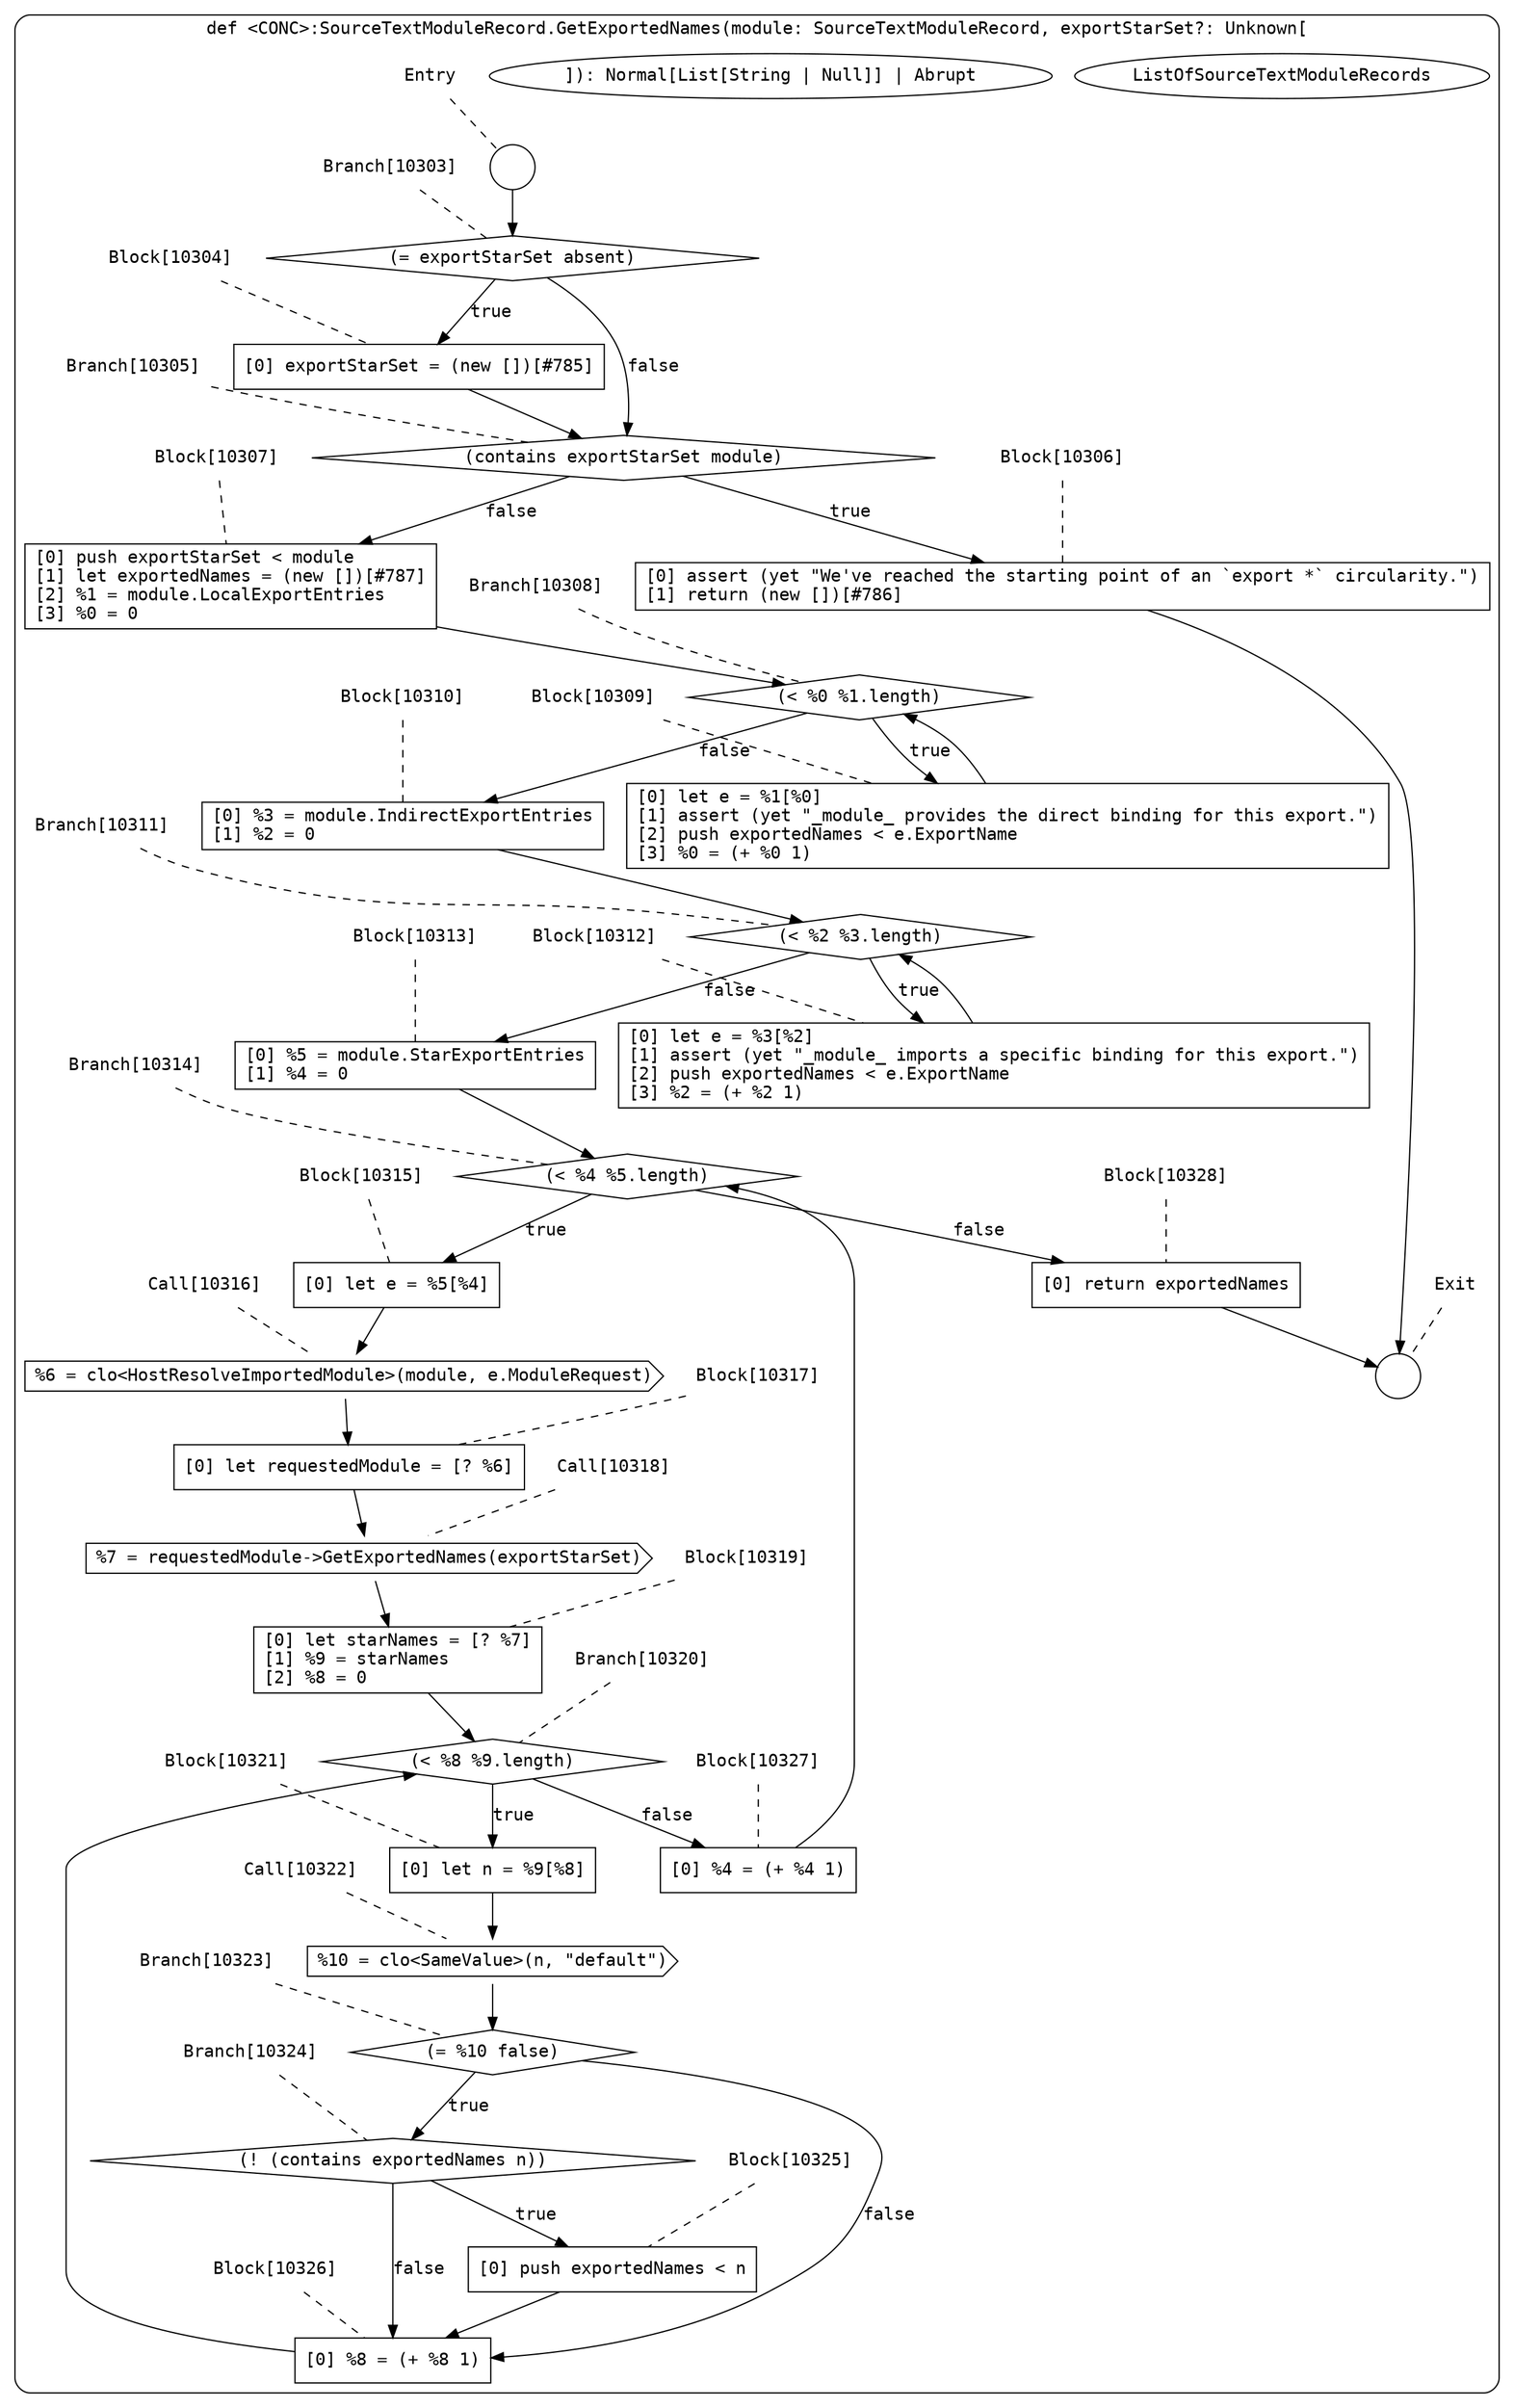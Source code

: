 digraph {
  graph [fontname = "Consolas"]
  node [fontname = "Consolas"]
  edge [fontname = "Consolas"]
  subgraph cluster1896 {
    label = "def <CONC>:SourceTextModuleRecord.GetExportedNames(module: SourceTextModuleRecord, exportStarSet?: Unknown["ListOfSourceTextModuleRecords"]): Normal[List[String | Null]] | Abrupt"
    style = rounded
    cluster1896_entry_name [shape=none, label=<<font color="black">Entry</font>>]
    cluster1896_entry_name -> cluster1896_entry [arrowhead=none, color="black", style=dashed]
    cluster1896_entry [shape=circle label=" " color="black" fillcolor="white" style=filled]
    cluster1896_entry -> node10303 [color="black"]
    cluster1896_exit_name [shape=none, label=<<font color="black">Exit</font>>]
    cluster1896_exit_name -> cluster1896_exit [arrowhead=none, color="black", style=dashed]
    cluster1896_exit [shape=circle label=" " color="black" fillcolor="white" style=filled]
    node10303_name [shape=none, label=<<font color="black">Branch[10303]</font>>]
    node10303_name -> node10303 [arrowhead=none, color="black", style=dashed]
    node10303 [shape=diamond, label=<<font color="black">(= exportStarSet absent)</font>> color="black" fillcolor="white", style=filled]
    node10303 -> node10304 [label=<<font color="black">true</font>> color="black"]
    node10303 -> node10305 [label=<<font color="black">false</font>> color="black"]
    node10304_name [shape=none, label=<<font color="black">Block[10304]</font>>]
    node10304_name -> node10304 [arrowhead=none, color="black", style=dashed]
    node10304 [shape=box, label=<<font color="black">[0] exportStarSet = (new [])[#785]<BR ALIGN="LEFT"/></font>> color="black" fillcolor="white", style=filled]
    node10304 -> node10305 [color="black"]
    node10305_name [shape=none, label=<<font color="black">Branch[10305]</font>>]
    node10305_name -> node10305 [arrowhead=none, color="black", style=dashed]
    node10305 [shape=diamond, label=<<font color="black">(contains exportStarSet module)</font>> color="black" fillcolor="white", style=filled]
    node10305 -> node10306 [label=<<font color="black">true</font>> color="black"]
    node10305 -> node10307 [label=<<font color="black">false</font>> color="black"]
    node10306_name [shape=none, label=<<font color="black">Block[10306]</font>>]
    node10306_name -> node10306 [arrowhead=none, color="black", style=dashed]
    node10306 [shape=box, label=<<font color="black">[0] assert (yet &quot;We've reached the starting point of an `export *` circularity.&quot;)<BR ALIGN="LEFT"/>[1] return (new [])[#786]<BR ALIGN="LEFT"/></font>> color="black" fillcolor="white", style=filled]
    node10306 -> cluster1896_exit [color="black"]
    node10307_name [shape=none, label=<<font color="black">Block[10307]</font>>]
    node10307_name -> node10307 [arrowhead=none, color="black", style=dashed]
    node10307 [shape=box, label=<<font color="black">[0] push exportStarSet &lt; module<BR ALIGN="LEFT"/>[1] let exportedNames = (new [])[#787]<BR ALIGN="LEFT"/>[2] %1 = module.LocalExportEntries<BR ALIGN="LEFT"/>[3] %0 = 0<BR ALIGN="LEFT"/></font>> color="black" fillcolor="white", style=filled]
    node10307 -> node10308 [color="black"]
    node10308_name [shape=none, label=<<font color="black">Branch[10308]</font>>]
    node10308_name -> node10308 [arrowhead=none, color="black", style=dashed]
    node10308 [shape=diamond, label=<<font color="black">(&lt; %0 %1.length)</font>> color="black" fillcolor="white", style=filled]
    node10308 -> node10309 [label=<<font color="black">true</font>> color="black"]
    node10308 -> node10310 [label=<<font color="black">false</font>> color="black"]
    node10309_name [shape=none, label=<<font color="black">Block[10309]</font>>]
    node10309_name -> node10309 [arrowhead=none, color="black", style=dashed]
    node10309 [shape=box, label=<<font color="black">[0] let e = %1[%0]<BR ALIGN="LEFT"/>[1] assert (yet &quot;_module_ provides the direct binding for this export.&quot;)<BR ALIGN="LEFT"/>[2] push exportedNames &lt; e.ExportName<BR ALIGN="LEFT"/>[3] %0 = (+ %0 1)<BR ALIGN="LEFT"/></font>> color="black" fillcolor="white", style=filled]
    node10309 -> node10308 [color="black"]
    node10310_name [shape=none, label=<<font color="black">Block[10310]</font>>]
    node10310_name -> node10310 [arrowhead=none, color="black", style=dashed]
    node10310 [shape=box, label=<<font color="black">[0] %3 = module.IndirectExportEntries<BR ALIGN="LEFT"/>[1] %2 = 0<BR ALIGN="LEFT"/></font>> color="black" fillcolor="white", style=filled]
    node10310 -> node10311 [color="black"]
    node10311_name [shape=none, label=<<font color="black">Branch[10311]</font>>]
    node10311_name -> node10311 [arrowhead=none, color="black", style=dashed]
    node10311 [shape=diamond, label=<<font color="black">(&lt; %2 %3.length)</font>> color="black" fillcolor="white", style=filled]
    node10311 -> node10312 [label=<<font color="black">true</font>> color="black"]
    node10311 -> node10313 [label=<<font color="black">false</font>> color="black"]
    node10312_name [shape=none, label=<<font color="black">Block[10312]</font>>]
    node10312_name -> node10312 [arrowhead=none, color="black", style=dashed]
    node10312 [shape=box, label=<<font color="black">[0] let e = %3[%2]<BR ALIGN="LEFT"/>[1] assert (yet &quot;_module_ imports a specific binding for this export.&quot;)<BR ALIGN="LEFT"/>[2] push exportedNames &lt; e.ExportName<BR ALIGN="LEFT"/>[3] %2 = (+ %2 1)<BR ALIGN="LEFT"/></font>> color="black" fillcolor="white", style=filled]
    node10312 -> node10311 [color="black"]
    node10313_name [shape=none, label=<<font color="black">Block[10313]</font>>]
    node10313_name -> node10313 [arrowhead=none, color="black", style=dashed]
    node10313 [shape=box, label=<<font color="black">[0] %5 = module.StarExportEntries<BR ALIGN="LEFT"/>[1] %4 = 0<BR ALIGN="LEFT"/></font>> color="black" fillcolor="white", style=filled]
    node10313 -> node10314 [color="black"]
    node10314_name [shape=none, label=<<font color="black">Branch[10314]</font>>]
    node10314_name -> node10314 [arrowhead=none, color="black", style=dashed]
    node10314 [shape=diamond, label=<<font color="black">(&lt; %4 %5.length)</font>> color="black" fillcolor="white", style=filled]
    node10314 -> node10315 [label=<<font color="black">true</font>> color="black"]
    node10314 -> node10328 [label=<<font color="black">false</font>> color="black"]
    node10315_name [shape=none, label=<<font color="black">Block[10315]</font>>]
    node10315_name -> node10315 [arrowhead=none, color="black", style=dashed]
    node10315 [shape=box, label=<<font color="black">[0] let e = %5[%4]<BR ALIGN="LEFT"/></font>> color="black" fillcolor="white", style=filled]
    node10315 -> node10316 [color="black"]
    node10328_name [shape=none, label=<<font color="black">Block[10328]</font>>]
    node10328_name -> node10328 [arrowhead=none, color="black", style=dashed]
    node10328 [shape=box, label=<<font color="black">[0] return exportedNames<BR ALIGN="LEFT"/></font>> color="black" fillcolor="white", style=filled]
    node10328 -> cluster1896_exit [color="black"]
    node10316_name [shape=none, label=<<font color="black">Call[10316]</font>>]
    node10316_name -> node10316 [arrowhead=none, color="black", style=dashed]
    node10316 [shape=cds, label=<<font color="black">%6 = clo&lt;HostResolveImportedModule&gt;(module, e.ModuleRequest)</font>> color="black" fillcolor="white", style=filled]
    node10316 -> node10317 [color="black"]
    node10317_name [shape=none, label=<<font color="black">Block[10317]</font>>]
    node10317_name -> node10317 [arrowhead=none, color="black", style=dashed]
    node10317 [shape=box, label=<<font color="black">[0] let requestedModule = [? %6]<BR ALIGN="LEFT"/></font>> color="black" fillcolor="white", style=filled]
    node10317 -> node10318 [color="black"]
    node10318_name [shape=none, label=<<font color="black">Call[10318]</font>>]
    node10318_name -> node10318 [arrowhead=none, color="black", style=dashed]
    node10318 [shape=cds, label=<<font color="black">%7 = requestedModule-&gt;GetExportedNames(exportStarSet)</font>> color="black" fillcolor="white", style=filled]
    node10318 -> node10319 [color="black"]
    node10319_name [shape=none, label=<<font color="black">Block[10319]</font>>]
    node10319_name -> node10319 [arrowhead=none, color="black", style=dashed]
    node10319 [shape=box, label=<<font color="black">[0] let starNames = [? %7]<BR ALIGN="LEFT"/>[1] %9 = starNames<BR ALIGN="LEFT"/>[2] %8 = 0<BR ALIGN="LEFT"/></font>> color="black" fillcolor="white", style=filled]
    node10319 -> node10320 [color="black"]
    node10320_name [shape=none, label=<<font color="black">Branch[10320]</font>>]
    node10320_name -> node10320 [arrowhead=none, color="black", style=dashed]
    node10320 [shape=diamond, label=<<font color="black">(&lt; %8 %9.length)</font>> color="black" fillcolor="white", style=filled]
    node10320 -> node10321 [label=<<font color="black">true</font>> color="black"]
    node10320 -> node10327 [label=<<font color="black">false</font>> color="black"]
    node10321_name [shape=none, label=<<font color="black">Block[10321]</font>>]
    node10321_name -> node10321 [arrowhead=none, color="black", style=dashed]
    node10321 [shape=box, label=<<font color="black">[0] let n = %9[%8]<BR ALIGN="LEFT"/></font>> color="black" fillcolor="white", style=filled]
    node10321 -> node10322 [color="black"]
    node10327_name [shape=none, label=<<font color="black">Block[10327]</font>>]
    node10327_name -> node10327 [arrowhead=none, color="black", style=dashed]
    node10327 [shape=box, label=<<font color="black">[0] %4 = (+ %4 1)<BR ALIGN="LEFT"/></font>> color="black" fillcolor="white", style=filled]
    node10327 -> node10314 [color="black"]
    node10322_name [shape=none, label=<<font color="black">Call[10322]</font>>]
    node10322_name -> node10322 [arrowhead=none, color="black", style=dashed]
    node10322 [shape=cds, label=<<font color="black">%10 = clo&lt;SameValue&gt;(n, &quot;default&quot;)</font>> color="black" fillcolor="white", style=filled]
    node10322 -> node10323 [color="black"]
    node10323_name [shape=none, label=<<font color="black">Branch[10323]</font>>]
    node10323_name -> node10323 [arrowhead=none, color="black", style=dashed]
    node10323 [shape=diamond, label=<<font color="black">(= %10 false)</font>> color="black" fillcolor="white", style=filled]
    node10323 -> node10324 [label=<<font color="black">true</font>> color="black"]
    node10323 -> node10326 [label=<<font color="black">false</font>> color="black"]
    node10324_name [shape=none, label=<<font color="black">Branch[10324]</font>>]
    node10324_name -> node10324 [arrowhead=none, color="black", style=dashed]
    node10324 [shape=diamond, label=<<font color="black">(! (contains exportedNames n))</font>> color="black" fillcolor="white", style=filled]
    node10324 -> node10325 [label=<<font color="black">true</font>> color="black"]
    node10324 -> node10326 [label=<<font color="black">false</font>> color="black"]
    node10326_name [shape=none, label=<<font color="black">Block[10326]</font>>]
    node10326_name -> node10326 [arrowhead=none, color="black", style=dashed]
    node10326 [shape=box, label=<<font color="black">[0] %8 = (+ %8 1)<BR ALIGN="LEFT"/></font>> color="black" fillcolor="white", style=filled]
    node10326 -> node10320 [color="black"]
    node10325_name [shape=none, label=<<font color="black">Block[10325]</font>>]
    node10325_name -> node10325 [arrowhead=none, color="black", style=dashed]
    node10325 [shape=box, label=<<font color="black">[0] push exportedNames &lt; n<BR ALIGN="LEFT"/></font>> color="black" fillcolor="white", style=filled]
    node10325 -> node10326 [color="black"]
  }
}